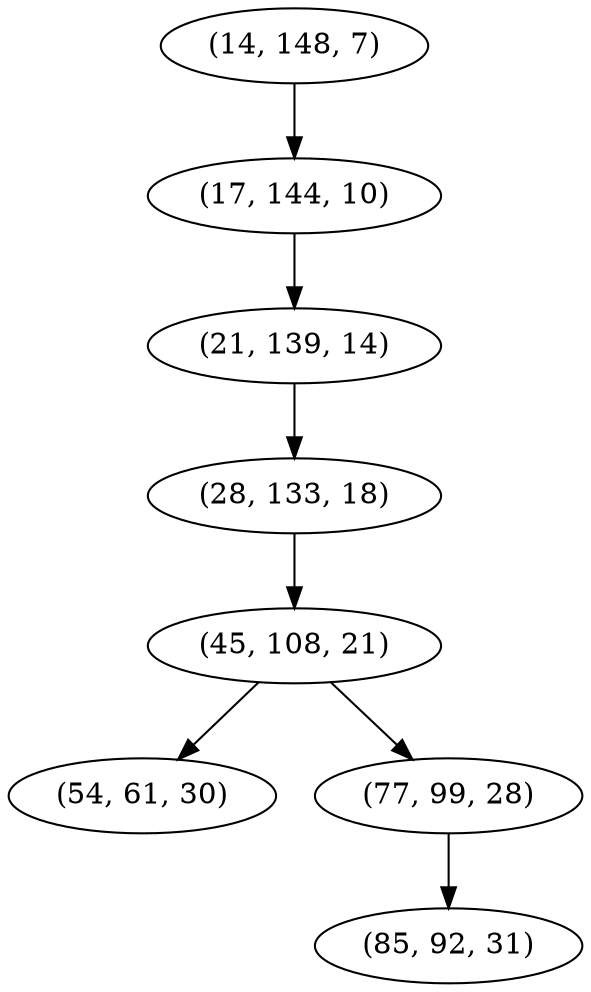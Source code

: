 digraph tree {
    "(14, 148, 7)";
    "(17, 144, 10)";
    "(21, 139, 14)";
    "(28, 133, 18)";
    "(45, 108, 21)";
    "(54, 61, 30)";
    "(77, 99, 28)";
    "(85, 92, 31)";
    "(14, 148, 7)" -> "(17, 144, 10)";
    "(17, 144, 10)" -> "(21, 139, 14)";
    "(21, 139, 14)" -> "(28, 133, 18)";
    "(28, 133, 18)" -> "(45, 108, 21)";
    "(45, 108, 21)" -> "(54, 61, 30)";
    "(45, 108, 21)" -> "(77, 99, 28)";
    "(77, 99, 28)" -> "(85, 92, 31)";
}
